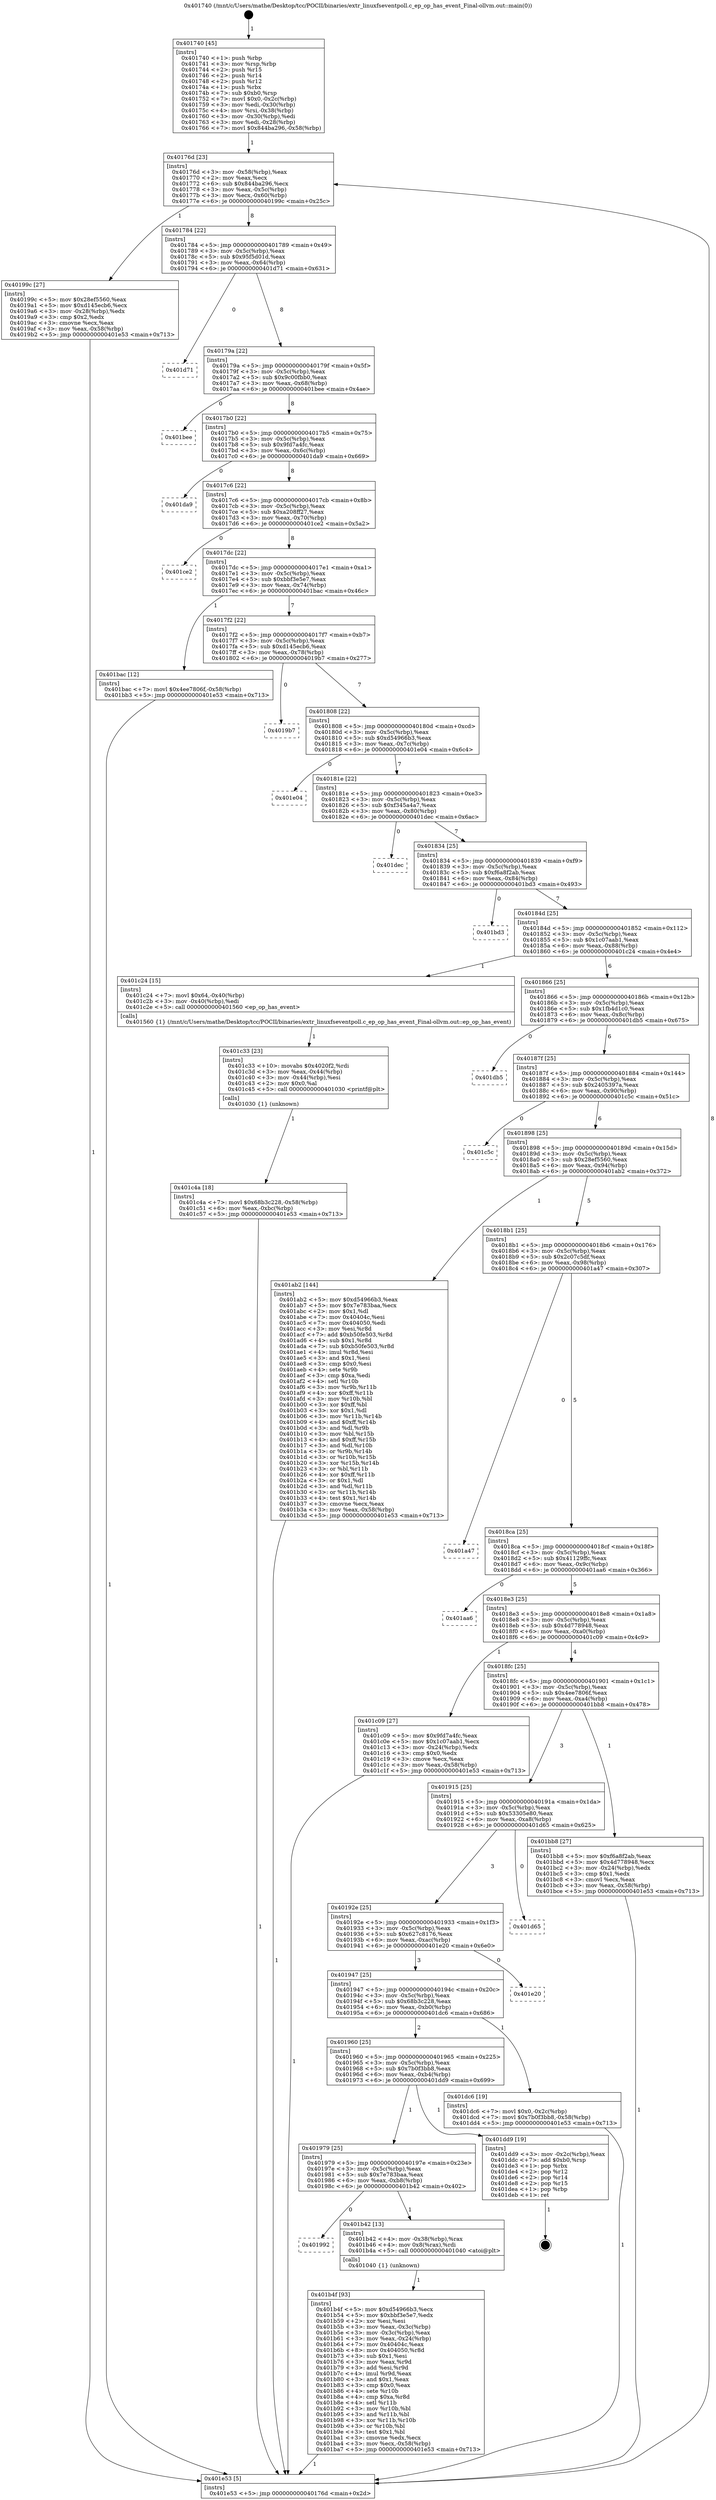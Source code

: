 digraph "0x401740" {
  label = "0x401740 (/mnt/c/Users/mathe/Desktop/tcc/POCII/binaries/extr_linuxfseventpoll.c_ep_op_has_event_Final-ollvm.out::main(0))"
  labelloc = "t"
  node[shape=record]

  Entry [label="",width=0.3,height=0.3,shape=circle,fillcolor=black,style=filled]
  "0x40176d" [label="{
     0x40176d [23]\l
     | [instrs]\l
     &nbsp;&nbsp;0x40176d \<+3\>: mov -0x58(%rbp),%eax\l
     &nbsp;&nbsp;0x401770 \<+2\>: mov %eax,%ecx\l
     &nbsp;&nbsp;0x401772 \<+6\>: sub $0x844ba296,%ecx\l
     &nbsp;&nbsp;0x401778 \<+3\>: mov %eax,-0x5c(%rbp)\l
     &nbsp;&nbsp;0x40177b \<+3\>: mov %ecx,-0x60(%rbp)\l
     &nbsp;&nbsp;0x40177e \<+6\>: je 000000000040199c \<main+0x25c\>\l
  }"]
  "0x40199c" [label="{
     0x40199c [27]\l
     | [instrs]\l
     &nbsp;&nbsp;0x40199c \<+5\>: mov $0x28ef5560,%eax\l
     &nbsp;&nbsp;0x4019a1 \<+5\>: mov $0xd145ecb6,%ecx\l
     &nbsp;&nbsp;0x4019a6 \<+3\>: mov -0x28(%rbp),%edx\l
     &nbsp;&nbsp;0x4019a9 \<+3\>: cmp $0x2,%edx\l
     &nbsp;&nbsp;0x4019ac \<+3\>: cmovne %ecx,%eax\l
     &nbsp;&nbsp;0x4019af \<+3\>: mov %eax,-0x58(%rbp)\l
     &nbsp;&nbsp;0x4019b2 \<+5\>: jmp 0000000000401e53 \<main+0x713\>\l
  }"]
  "0x401784" [label="{
     0x401784 [22]\l
     | [instrs]\l
     &nbsp;&nbsp;0x401784 \<+5\>: jmp 0000000000401789 \<main+0x49\>\l
     &nbsp;&nbsp;0x401789 \<+3\>: mov -0x5c(%rbp),%eax\l
     &nbsp;&nbsp;0x40178c \<+5\>: sub $0x95f5d01d,%eax\l
     &nbsp;&nbsp;0x401791 \<+3\>: mov %eax,-0x64(%rbp)\l
     &nbsp;&nbsp;0x401794 \<+6\>: je 0000000000401d71 \<main+0x631\>\l
  }"]
  "0x401e53" [label="{
     0x401e53 [5]\l
     | [instrs]\l
     &nbsp;&nbsp;0x401e53 \<+5\>: jmp 000000000040176d \<main+0x2d\>\l
  }"]
  "0x401740" [label="{
     0x401740 [45]\l
     | [instrs]\l
     &nbsp;&nbsp;0x401740 \<+1\>: push %rbp\l
     &nbsp;&nbsp;0x401741 \<+3\>: mov %rsp,%rbp\l
     &nbsp;&nbsp;0x401744 \<+2\>: push %r15\l
     &nbsp;&nbsp;0x401746 \<+2\>: push %r14\l
     &nbsp;&nbsp;0x401748 \<+2\>: push %r12\l
     &nbsp;&nbsp;0x40174a \<+1\>: push %rbx\l
     &nbsp;&nbsp;0x40174b \<+7\>: sub $0xb0,%rsp\l
     &nbsp;&nbsp;0x401752 \<+7\>: movl $0x0,-0x2c(%rbp)\l
     &nbsp;&nbsp;0x401759 \<+3\>: mov %edi,-0x30(%rbp)\l
     &nbsp;&nbsp;0x40175c \<+4\>: mov %rsi,-0x38(%rbp)\l
     &nbsp;&nbsp;0x401760 \<+3\>: mov -0x30(%rbp),%edi\l
     &nbsp;&nbsp;0x401763 \<+3\>: mov %edi,-0x28(%rbp)\l
     &nbsp;&nbsp;0x401766 \<+7\>: movl $0x844ba296,-0x58(%rbp)\l
  }"]
  Exit [label="",width=0.3,height=0.3,shape=circle,fillcolor=black,style=filled,peripheries=2]
  "0x401d71" [label="{
     0x401d71\l
  }", style=dashed]
  "0x40179a" [label="{
     0x40179a [22]\l
     | [instrs]\l
     &nbsp;&nbsp;0x40179a \<+5\>: jmp 000000000040179f \<main+0x5f\>\l
     &nbsp;&nbsp;0x40179f \<+3\>: mov -0x5c(%rbp),%eax\l
     &nbsp;&nbsp;0x4017a2 \<+5\>: sub $0x9c00fbb0,%eax\l
     &nbsp;&nbsp;0x4017a7 \<+3\>: mov %eax,-0x68(%rbp)\l
     &nbsp;&nbsp;0x4017aa \<+6\>: je 0000000000401bee \<main+0x4ae\>\l
  }"]
  "0x401c4a" [label="{
     0x401c4a [18]\l
     | [instrs]\l
     &nbsp;&nbsp;0x401c4a \<+7\>: movl $0x68b3c228,-0x58(%rbp)\l
     &nbsp;&nbsp;0x401c51 \<+6\>: mov %eax,-0xbc(%rbp)\l
     &nbsp;&nbsp;0x401c57 \<+5\>: jmp 0000000000401e53 \<main+0x713\>\l
  }"]
  "0x401bee" [label="{
     0x401bee\l
  }", style=dashed]
  "0x4017b0" [label="{
     0x4017b0 [22]\l
     | [instrs]\l
     &nbsp;&nbsp;0x4017b0 \<+5\>: jmp 00000000004017b5 \<main+0x75\>\l
     &nbsp;&nbsp;0x4017b5 \<+3\>: mov -0x5c(%rbp),%eax\l
     &nbsp;&nbsp;0x4017b8 \<+5\>: sub $0x9fd7a4fc,%eax\l
     &nbsp;&nbsp;0x4017bd \<+3\>: mov %eax,-0x6c(%rbp)\l
     &nbsp;&nbsp;0x4017c0 \<+6\>: je 0000000000401da9 \<main+0x669\>\l
  }"]
  "0x401c33" [label="{
     0x401c33 [23]\l
     | [instrs]\l
     &nbsp;&nbsp;0x401c33 \<+10\>: movabs $0x4020f2,%rdi\l
     &nbsp;&nbsp;0x401c3d \<+3\>: mov %eax,-0x44(%rbp)\l
     &nbsp;&nbsp;0x401c40 \<+3\>: mov -0x44(%rbp),%esi\l
     &nbsp;&nbsp;0x401c43 \<+2\>: mov $0x0,%al\l
     &nbsp;&nbsp;0x401c45 \<+5\>: call 0000000000401030 \<printf@plt\>\l
     | [calls]\l
     &nbsp;&nbsp;0x401030 \{1\} (unknown)\l
  }"]
  "0x401da9" [label="{
     0x401da9\l
  }", style=dashed]
  "0x4017c6" [label="{
     0x4017c6 [22]\l
     | [instrs]\l
     &nbsp;&nbsp;0x4017c6 \<+5\>: jmp 00000000004017cb \<main+0x8b\>\l
     &nbsp;&nbsp;0x4017cb \<+3\>: mov -0x5c(%rbp),%eax\l
     &nbsp;&nbsp;0x4017ce \<+5\>: sub $0xa208ff27,%eax\l
     &nbsp;&nbsp;0x4017d3 \<+3\>: mov %eax,-0x70(%rbp)\l
     &nbsp;&nbsp;0x4017d6 \<+6\>: je 0000000000401ce2 \<main+0x5a2\>\l
  }"]
  "0x401b4f" [label="{
     0x401b4f [93]\l
     | [instrs]\l
     &nbsp;&nbsp;0x401b4f \<+5\>: mov $0xd54966b3,%ecx\l
     &nbsp;&nbsp;0x401b54 \<+5\>: mov $0xbbf3e5e7,%edx\l
     &nbsp;&nbsp;0x401b59 \<+2\>: xor %esi,%esi\l
     &nbsp;&nbsp;0x401b5b \<+3\>: mov %eax,-0x3c(%rbp)\l
     &nbsp;&nbsp;0x401b5e \<+3\>: mov -0x3c(%rbp),%eax\l
     &nbsp;&nbsp;0x401b61 \<+3\>: mov %eax,-0x24(%rbp)\l
     &nbsp;&nbsp;0x401b64 \<+7\>: mov 0x40404c,%eax\l
     &nbsp;&nbsp;0x401b6b \<+8\>: mov 0x404050,%r8d\l
     &nbsp;&nbsp;0x401b73 \<+3\>: sub $0x1,%esi\l
     &nbsp;&nbsp;0x401b76 \<+3\>: mov %eax,%r9d\l
     &nbsp;&nbsp;0x401b79 \<+3\>: add %esi,%r9d\l
     &nbsp;&nbsp;0x401b7c \<+4\>: imul %r9d,%eax\l
     &nbsp;&nbsp;0x401b80 \<+3\>: and $0x1,%eax\l
     &nbsp;&nbsp;0x401b83 \<+3\>: cmp $0x0,%eax\l
     &nbsp;&nbsp;0x401b86 \<+4\>: sete %r10b\l
     &nbsp;&nbsp;0x401b8a \<+4\>: cmp $0xa,%r8d\l
     &nbsp;&nbsp;0x401b8e \<+4\>: setl %r11b\l
     &nbsp;&nbsp;0x401b92 \<+3\>: mov %r10b,%bl\l
     &nbsp;&nbsp;0x401b95 \<+3\>: and %r11b,%bl\l
     &nbsp;&nbsp;0x401b98 \<+3\>: xor %r11b,%r10b\l
     &nbsp;&nbsp;0x401b9b \<+3\>: or %r10b,%bl\l
     &nbsp;&nbsp;0x401b9e \<+3\>: test $0x1,%bl\l
     &nbsp;&nbsp;0x401ba1 \<+3\>: cmovne %edx,%ecx\l
     &nbsp;&nbsp;0x401ba4 \<+3\>: mov %ecx,-0x58(%rbp)\l
     &nbsp;&nbsp;0x401ba7 \<+5\>: jmp 0000000000401e53 \<main+0x713\>\l
  }"]
  "0x401ce2" [label="{
     0x401ce2\l
  }", style=dashed]
  "0x4017dc" [label="{
     0x4017dc [22]\l
     | [instrs]\l
     &nbsp;&nbsp;0x4017dc \<+5\>: jmp 00000000004017e1 \<main+0xa1\>\l
     &nbsp;&nbsp;0x4017e1 \<+3\>: mov -0x5c(%rbp),%eax\l
     &nbsp;&nbsp;0x4017e4 \<+5\>: sub $0xbbf3e5e7,%eax\l
     &nbsp;&nbsp;0x4017e9 \<+3\>: mov %eax,-0x74(%rbp)\l
     &nbsp;&nbsp;0x4017ec \<+6\>: je 0000000000401bac \<main+0x46c\>\l
  }"]
  "0x401992" [label="{
     0x401992\l
  }", style=dashed]
  "0x401bac" [label="{
     0x401bac [12]\l
     | [instrs]\l
     &nbsp;&nbsp;0x401bac \<+7\>: movl $0x4ee7806f,-0x58(%rbp)\l
     &nbsp;&nbsp;0x401bb3 \<+5\>: jmp 0000000000401e53 \<main+0x713\>\l
  }"]
  "0x4017f2" [label="{
     0x4017f2 [22]\l
     | [instrs]\l
     &nbsp;&nbsp;0x4017f2 \<+5\>: jmp 00000000004017f7 \<main+0xb7\>\l
     &nbsp;&nbsp;0x4017f7 \<+3\>: mov -0x5c(%rbp),%eax\l
     &nbsp;&nbsp;0x4017fa \<+5\>: sub $0xd145ecb6,%eax\l
     &nbsp;&nbsp;0x4017ff \<+3\>: mov %eax,-0x78(%rbp)\l
     &nbsp;&nbsp;0x401802 \<+6\>: je 00000000004019b7 \<main+0x277\>\l
  }"]
  "0x401b42" [label="{
     0x401b42 [13]\l
     | [instrs]\l
     &nbsp;&nbsp;0x401b42 \<+4\>: mov -0x38(%rbp),%rax\l
     &nbsp;&nbsp;0x401b46 \<+4\>: mov 0x8(%rax),%rdi\l
     &nbsp;&nbsp;0x401b4a \<+5\>: call 0000000000401040 \<atoi@plt\>\l
     | [calls]\l
     &nbsp;&nbsp;0x401040 \{1\} (unknown)\l
  }"]
  "0x4019b7" [label="{
     0x4019b7\l
  }", style=dashed]
  "0x401808" [label="{
     0x401808 [22]\l
     | [instrs]\l
     &nbsp;&nbsp;0x401808 \<+5\>: jmp 000000000040180d \<main+0xcd\>\l
     &nbsp;&nbsp;0x40180d \<+3\>: mov -0x5c(%rbp),%eax\l
     &nbsp;&nbsp;0x401810 \<+5\>: sub $0xd54966b3,%eax\l
     &nbsp;&nbsp;0x401815 \<+3\>: mov %eax,-0x7c(%rbp)\l
     &nbsp;&nbsp;0x401818 \<+6\>: je 0000000000401e04 \<main+0x6c4\>\l
  }"]
  "0x401979" [label="{
     0x401979 [25]\l
     | [instrs]\l
     &nbsp;&nbsp;0x401979 \<+5\>: jmp 000000000040197e \<main+0x23e\>\l
     &nbsp;&nbsp;0x40197e \<+3\>: mov -0x5c(%rbp),%eax\l
     &nbsp;&nbsp;0x401981 \<+5\>: sub $0x7e783baa,%eax\l
     &nbsp;&nbsp;0x401986 \<+6\>: mov %eax,-0xb8(%rbp)\l
     &nbsp;&nbsp;0x40198c \<+6\>: je 0000000000401b42 \<main+0x402\>\l
  }"]
  "0x401e04" [label="{
     0x401e04\l
  }", style=dashed]
  "0x40181e" [label="{
     0x40181e [22]\l
     | [instrs]\l
     &nbsp;&nbsp;0x40181e \<+5\>: jmp 0000000000401823 \<main+0xe3\>\l
     &nbsp;&nbsp;0x401823 \<+3\>: mov -0x5c(%rbp),%eax\l
     &nbsp;&nbsp;0x401826 \<+5\>: sub $0xf345a4a7,%eax\l
     &nbsp;&nbsp;0x40182b \<+3\>: mov %eax,-0x80(%rbp)\l
     &nbsp;&nbsp;0x40182e \<+6\>: je 0000000000401dec \<main+0x6ac\>\l
  }"]
  "0x401dd9" [label="{
     0x401dd9 [19]\l
     | [instrs]\l
     &nbsp;&nbsp;0x401dd9 \<+3\>: mov -0x2c(%rbp),%eax\l
     &nbsp;&nbsp;0x401ddc \<+7\>: add $0xb0,%rsp\l
     &nbsp;&nbsp;0x401de3 \<+1\>: pop %rbx\l
     &nbsp;&nbsp;0x401de4 \<+2\>: pop %r12\l
     &nbsp;&nbsp;0x401de6 \<+2\>: pop %r14\l
     &nbsp;&nbsp;0x401de8 \<+2\>: pop %r15\l
     &nbsp;&nbsp;0x401dea \<+1\>: pop %rbp\l
     &nbsp;&nbsp;0x401deb \<+1\>: ret\l
  }"]
  "0x401dec" [label="{
     0x401dec\l
  }", style=dashed]
  "0x401834" [label="{
     0x401834 [25]\l
     | [instrs]\l
     &nbsp;&nbsp;0x401834 \<+5\>: jmp 0000000000401839 \<main+0xf9\>\l
     &nbsp;&nbsp;0x401839 \<+3\>: mov -0x5c(%rbp),%eax\l
     &nbsp;&nbsp;0x40183c \<+5\>: sub $0xf6a8f2ab,%eax\l
     &nbsp;&nbsp;0x401841 \<+6\>: mov %eax,-0x84(%rbp)\l
     &nbsp;&nbsp;0x401847 \<+6\>: je 0000000000401bd3 \<main+0x493\>\l
  }"]
  "0x401960" [label="{
     0x401960 [25]\l
     | [instrs]\l
     &nbsp;&nbsp;0x401960 \<+5\>: jmp 0000000000401965 \<main+0x225\>\l
     &nbsp;&nbsp;0x401965 \<+3\>: mov -0x5c(%rbp),%eax\l
     &nbsp;&nbsp;0x401968 \<+5\>: sub $0x7b0f3bb8,%eax\l
     &nbsp;&nbsp;0x40196d \<+6\>: mov %eax,-0xb4(%rbp)\l
     &nbsp;&nbsp;0x401973 \<+6\>: je 0000000000401dd9 \<main+0x699\>\l
  }"]
  "0x401bd3" [label="{
     0x401bd3\l
  }", style=dashed]
  "0x40184d" [label="{
     0x40184d [25]\l
     | [instrs]\l
     &nbsp;&nbsp;0x40184d \<+5\>: jmp 0000000000401852 \<main+0x112\>\l
     &nbsp;&nbsp;0x401852 \<+3\>: mov -0x5c(%rbp),%eax\l
     &nbsp;&nbsp;0x401855 \<+5\>: sub $0x1c07aab1,%eax\l
     &nbsp;&nbsp;0x40185a \<+6\>: mov %eax,-0x88(%rbp)\l
     &nbsp;&nbsp;0x401860 \<+6\>: je 0000000000401c24 \<main+0x4e4\>\l
  }"]
  "0x401dc6" [label="{
     0x401dc6 [19]\l
     | [instrs]\l
     &nbsp;&nbsp;0x401dc6 \<+7\>: movl $0x0,-0x2c(%rbp)\l
     &nbsp;&nbsp;0x401dcd \<+7\>: movl $0x7b0f3bb8,-0x58(%rbp)\l
     &nbsp;&nbsp;0x401dd4 \<+5\>: jmp 0000000000401e53 \<main+0x713\>\l
  }"]
  "0x401c24" [label="{
     0x401c24 [15]\l
     | [instrs]\l
     &nbsp;&nbsp;0x401c24 \<+7\>: movl $0x64,-0x40(%rbp)\l
     &nbsp;&nbsp;0x401c2b \<+3\>: mov -0x40(%rbp),%edi\l
     &nbsp;&nbsp;0x401c2e \<+5\>: call 0000000000401560 \<ep_op_has_event\>\l
     | [calls]\l
     &nbsp;&nbsp;0x401560 \{1\} (/mnt/c/Users/mathe/Desktop/tcc/POCII/binaries/extr_linuxfseventpoll.c_ep_op_has_event_Final-ollvm.out::ep_op_has_event)\l
  }"]
  "0x401866" [label="{
     0x401866 [25]\l
     | [instrs]\l
     &nbsp;&nbsp;0x401866 \<+5\>: jmp 000000000040186b \<main+0x12b\>\l
     &nbsp;&nbsp;0x40186b \<+3\>: mov -0x5c(%rbp),%eax\l
     &nbsp;&nbsp;0x40186e \<+5\>: sub $0x1fb4d1c0,%eax\l
     &nbsp;&nbsp;0x401873 \<+6\>: mov %eax,-0x8c(%rbp)\l
     &nbsp;&nbsp;0x401879 \<+6\>: je 0000000000401db5 \<main+0x675\>\l
  }"]
  "0x401947" [label="{
     0x401947 [25]\l
     | [instrs]\l
     &nbsp;&nbsp;0x401947 \<+5\>: jmp 000000000040194c \<main+0x20c\>\l
     &nbsp;&nbsp;0x40194c \<+3\>: mov -0x5c(%rbp),%eax\l
     &nbsp;&nbsp;0x40194f \<+5\>: sub $0x68b3c228,%eax\l
     &nbsp;&nbsp;0x401954 \<+6\>: mov %eax,-0xb0(%rbp)\l
     &nbsp;&nbsp;0x40195a \<+6\>: je 0000000000401dc6 \<main+0x686\>\l
  }"]
  "0x401db5" [label="{
     0x401db5\l
  }", style=dashed]
  "0x40187f" [label="{
     0x40187f [25]\l
     | [instrs]\l
     &nbsp;&nbsp;0x40187f \<+5\>: jmp 0000000000401884 \<main+0x144\>\l
     &nbsp;&nbsp;0x401884 \<+3\>: mov -0x5c(%rbp),%eax\l
     &nbsp;&nbsp;0x401887 \<+5\>: sub $0x2405397a,%eax\l
     &nbsp;&nbsp;0x40188c \<+6\>: mov %eax,-0x90(%rbp)\l
     &nbsp;&nbsp;0x401892 \<+6\>: je 0000000000401c5c \<main+0x51c\>\l
  }"]
  "0x401e20" [label="{
     0x401e20\l
  }", style=dashed]
  "0x401c5c" [label="{
     0x401c5c\l
  }", style=dashed]
  "0x401898" [label="{
     0x401898 [25]\l
     | [instrs]\l
     &nbsp;&nbsp;0x401898 \<+5\>: jmp 000000000040189d \<main+0x15d\>\l
     &nbsp;&nbsp;0x40189d \<+3\>: mov -0x5c(%rbp),%eax\l
     &nbsp;&nbsp;0x4018a0 \<+5\>: sub $0x28ef5560,%eax\l
     &nbsp;&nbsp;0x4018a5 \<+6\>: mov %eax,-0x94(%rbp)\l
     &nbsp;&nbsp;0x4018ab \<+6\>: je 0000000000401ab2 \<main+0x372\>\l
  }"]
  "0x40192e" [label="{
     0x40192e [25]\l
     | [instrs]\l
     &nbsp;&nbsp;0x40192e \<+5\>: jmp 0000000000401933 \<main+0x1f3\>\l
     &nbsp;&nbsp;0x401933 \<+3\>: mov -0x5c(%rbp),%eax\l
     &nbsp;&nbsp;0x401936 \<+5\>: sub $0x627c8176,%eax\l
     &nbsp;&nbsp;0x40193b \<+6\>: mov %eax,-0xac(%rbp)\l
     &nbsp;&nbsp;0x401941 \<+6\>: je 0000000000401e20 \<main+0x6e0\>\l
  }"]
  "0x401ab2" [label="{
     0x401ab2 [144]\l
     | [instrs]\l
     &nbsp;&nbsp;0x401ab2 \<+5\>: mov $0xd54966b3,%eax\l
     &nbsp;&nbsp;0x401ab7 \<+5\>: mov $0x7e783baa,%ecx\l
     &nbsp;&nbsp;0x401abc \<+2\>: mov $0x1,%dl\l
     &nbsp;&nbsp;0x401abe \<+7\>: mov 0x40404c,%esi\l
     &nbsp;&nbsp;0x401ac5 \<+7\>: mov 0x404050,%edi\l
     &nbsp;&nbsp;0x401acc \<+3\>: mov %esi,%r8d\l
     &nbsp;&nbsp;0x401acf \<+7\>: add $0xb50fe503,%r8d\l
     &nbsp;&nbsp;0x401ad6 \<+4\>: sub $0x1,%r8d\l
     &nbsp;&nbsp;0x401ada \<+7\>: sub $0xb50fe503,%r8d\l
     &nbsp;&nbsp;0x401ae1 \<+4\>: imul %r8d,%esi\l
     &nbsp;&nbsp;0x401ae5 \<+3\>: and $0x1,%esi\l
     &nbsp;&nbsp;0x401ae8 \<+3\>: cmp $0x0,%esi\l
     &nbsp;&nbsp;0x401aeb \<+4\>: sete %r9b\l
     &nbsp;&nbsp;0x401aef \<+3\>: cmp $0xa,%edi\l
     &nbsp;&nbsp;0x401af2 \<+4\>: setl %r10b\l
     &nbsp;&nbsp;0x401af6 \<+3\>: mov %r9b,%r11b\l
     &nbsp;&nbsp;0x401af9 \<+4\>: xor $0xff,%r11b\l
     &nbsp;&nbsp;0x401afd \<+3\>: mov %r10b,%bl\l
     &nbsp;&nbsp;0x401b00 \<+3\>: xor $0xff,%bl\l
     &nbsp;&nbsp;0x401b03 \<+3\>: xor $0x1,%dl\l
     &nbsp;&nbsp;0x401b06 \<+3\>: mov %r11b,%r14b\l
     &nbsp;&nbsp;0x401b09 \<+4\>: and $0xff,%r14b\l
     &nbsp;&nbsp;0x401b0d \<+3\>: and %dl,%r9b\l
     &nbsp;&nbsp;0x401b10 \<+3\>: mov %bl,%r15b\l
     &nbsp;&nbsp;0x401b13 \<+4\>: and $0xff,%r15b\l
     &nbsp;&nbsp;0x401b17 \<+3\>: and %dl,%r10b\l
     &nbsp;&nbsp;0x401b1a \<+3\>: or %r9b,%r14b\l
     &nbsp;&nbsp;0x401b1d \<+3\>: or %r10b,%r15b\l
     &nbsp;&nbsp;0x401b20 \<+3\>: xor %r15b,%r14b\l
     &nbsp;&nbsp;0x401b23 \<+3\>: or %bl,%r11b\l
     &nbsp;&nbsp;0x401b26 \<+4\>: xor $0xff,%r11b\l
     &nbsp;&nbsp;0x401b2a \<+3\>: or $0x1,%dl\l
     &nbsp;&nbsp;0x401b2d \<+3\>: and %dl,%r11b\l
     &nbsp;&nbsp;0x401b30 \<+3\>: or %r11b,%r14b\l
     &nbsp;&nbsp;0x401b33 \<+4\>: test $0x1,%r14b\l
     &nbsp;&nbsp;0x401b37 \<+3\>: cmovne %ecx,%eax\l
     &nbsp;&nbsp;0x401b3a \<+3\>: mov %eax,-0x58(%rbp)\l
     &nbsp;&nbsp;0x401b3d \<+5\>: jmp 0000000000401e53 \<main+0x713\>\l
  }"]
  "0x4018b1" [label="{
     0x4018b1 [25]\l
     | [instrs]\l
     &nbsp;&nbsp;0x4018b1 \<+5\>: jmp 00000000004018b6 \<main+0x176\>\l
     &nbsp;&nbsp;0x4018b6 \<+3\>: mov -0x5c(%rbp),%eax\l
     &nbsp;&nbsp;0x4018b9 \<+5\>: sub $0x2c07c5df,%eax\l
     &nbsp;&nbsp;0x4018be \<+6\>: mov %eax,-0x98(%rbp)\l
     &nbsp;&nbsp;0x4018c4 \<+6\>: je 0000000000401a47 \<main+0x307\>\l
  }"]
  "0x401d65" [label="{
     0x401d65\l
  }", style=dashed]
  "0x401a47" [label="{
     0x401a47\l
  }", style=dashed]
  "0x4018ca" [label="{
     0x4018ca [25]\l
     | [instrs]\l
     &nbsp;&nbsp;0x4018ca \<+5\>: jmp 00000000004018cf \<main+0x18f\>\l
     &nbsp;&nbsp;0x4018cf \<+3\>: mov -0x5c(%rbp),%eax\l
     &nbsp;&nbsp;0x4018d2 \<+5\>: sub $0x41129ffc,%eax\l
     &nbsp;&nbsp;0x4018d7 \<+6\>: mov %eax,-0x9c(%rbp)\l
     &nbsp;&nbsp;0x4018dd \<+6\>: je 0000000000401aa6 \<main+0x366\>\l
  }"]
  "0x401915" [label="{
     0x401915 [25]\l
     | [instrs]\l
     &nbsp;&nbsp;0x401915 \<+5\>: jmp 000000000040191a \<main+0x1da\>\l
     &nbsp;&nbsp;0x40191a \<+3\>: mov -0x5c(%rbp),%eax\l
     &nbsp;&nbsp;0x40191d \<+5\>: sub $0x53305e80,%eax\l
     &nbsp;&nbsp;0x401922 \<+6\>: mov %eax,-0xa8(%rbp)\l
     &nbsp;&nbsp;0x401928 \<+6\>: je 0000000000401d65 \<main+0x625\>\l
  }"]
  "0x401aa6" [label="{
     0x401aa6\l
  }", style=dashed]
  "0x4018e3" [label="{
     0x4018e3 [25]\l
     | [instrs]\l
     &nbsp;&nbsp;0x4018e3 \<+5\>: jmp 00000000004018e8 \<main+0x1a8\>\l
     &nbsp;&nbsp;0x4018e8 \<+3\>: mov -0x5c(%rbp),%eax\l
     &nbsp;&nbsp;0x4018eb \<+5\>: sub $0x4d778948,%eax\l
     &nbsp;&nbsp;0x4018f0 \<+6\>: mov %eax,-0xa0(%rbp)\l
     &nbsp;&nbsp;0x4018f6 \<+6\>: je 0000000000401c09 \<main+0x4c9\>\l
  }"]
  "0x401bb8" [label="{
     0x401bb8 [27]\l
     | [instrs]\l
     &nbsp;&nbsp;0x401bb8 \<+5\>: mov $0xf6a8f2ab,%eax\l
     &nbsp;&nbsp;0x401bbd \<+5\>: mov $0x4d778948,%ecx\l
     &nbsp;&nbsp;0x401bc2 \<+3\>: mov -0x24(%rbp),%edx\l
     &nbsp;&nbsp;0x401bc5 \<+3\>: cmp $0x1,%edx\l
     &nbsp;&nbsp;0x401bc8 \<+3\>: cmovl %ecx,%eax\l
     &nbsp;&nbsp;0x401bcb \<+3\>: mov %eax,-0x58(%rbp)\l
     &nbsp;&nbsp;0x401bce \<+5\>: jmp 0000000000401e53 \<main+0x713\>\l
  }"]
  "0x401c09" [label="{
     0x401c09 [27]\l
     | [instrs]\l
     &nbsp;&nbsp;0x401c09 \<+5\>: mov $0x9fd7a4fc,%eax\l
     &nbsp;&nbsp;0x401c0e \<+5\>: mov $0x1c07aab1,%ecx\l
     &nbsp;&nbsp;0x401c13 \<+3\>: mov -0x24(%rbp),%edx\l
     &nbsp;&nbsp;0x401c16 \<+3\>: cmp $0x0,%edx\l
     &nbsp;&nbsp;0x401c19 \<+3\>: cmove %ecx,%eax\l
     &nbsp;&nbsp;0x401c1c \<+3\>: mov %eax,-0x58(%rbp)\l
     &nbsp;&nbsp;0x401c1f \<+5\>: jmp 0000000000401e53 \<main+0x713\>\l
  }"]
  "0x4018fc" [label="{
     0x4018fc [25]\l
     | [instrs]\l
     &nbsp;&nbsp;0x4018fc \<+5\>: jmp 0000000000401901 \<main+0x1c1\>\l
     &nbsp;&nbsp;0x401901 \<+3\>: mov -0x5c(%rbp),%eax\l
     &nbsp;&nbsp;0x401904 \<+5\>: sub $0x4ee7806f,%eax\l
     &nbsp;&nbsp;0x401909 \<+6\>: mov %eax,-0xa4(%rbp)\l
     &nbsp;&nbsp;0x40190f \<+6\>: je 0000000000401bb8 \<main+0x478\>\l
  }"]
  Entry -> "0x401740" [label=" 1"]
  "0x40176d" -> "0x40199c" [label=" 1"]
  "0x40176d" -> "0x401784" [label=" 8"]
  "0x40199c" -> "0x401e53" [label=" 1"]
  "0x401740" -> "0x40176d" [label=" 1"]
  "0x401e53" -> "0x40176d" [label=" 8"]
  "0x401dd9" -> Exit [label=" 1"]
  "0x401784" -> "0x401d71" [label=" 0"]
  "0x401784" -> "0x40179a" [label=" 8"]
  "0x401dc6" -> "0x401e53" [label=" 1"]
  "0x40179a" -> "0x401bee" [label=" 0"]
  "0x40179a" -> "0x4017b0" [label=" 8"]
  "0x401c4a" -> "0x401e53" [label=" 1"]
  "0x4017b0" -> "0x401da9" [label=" 0"]
  "0x4017b0" -> "0x4017c6" [label=" 8"]
  "0x401c33" -> "0x401c4a" [label=" 1"]
  "0x4017c6" -> "0x401ce2" [label=" 0"]
  "0x4017c6" -> "0x4017dc" [label=" 8"]
  "0x401c24" -> "0x401c33" [label=" 1"]
  "0x4017dc" -> "0x401bac" [label=" 1"]
  "0x4017dc" -> "0x4017f2" [label=" 7"]
  "0x401c09" -> "0x401e53" [label=" 1"]
  "0x4017f2" -> "0x4019b7" [label=" 0"]
  "0x4017f2" -> "0x401808" [label=" 7"]
  "0x401bb8" -> "0x401e53" [label=" 1"]
  "0x401808" -> "0x401e04" [label=" 0"]
  "0x401808" -> "0x40181e" [label=" 7"]
  "0x401b4f" -> "0x401e53" [label=" 1"]
  "0x40181e" -> "0x401dec" [label=" 0"]
  "0x40181e" -> "0x401834" [label=" 7"]
  "0x401b42" -> "0x401b4f" [label=" 1"]
  "0x401834" -> "0x401bd3" [label=" 0"]
  "0x401834" -> "0x40184d" [label=" 7"]
  "0x401979" -> "0x401b42" [label=" 1"]
  "0x40184d" -> "0x401c24" [label=" 1"]
  "0x40184d" -> "0x401866" [label=" 6"]
  "0x401bac" -> "0x401e53" [label=" 1"]
  "0x401866" -> "0x401db5" [label=" 0"]
  "0x401866" -> "0x40187f" [label=" 6"]
  "0x401960" -> "0x401dd9" [label=" 1"]
  "0x40187f" -> "0x401c5c" [label=" 0"]
  "0x40187f" -> "0x401898" [label=" 6"]
  "0x401979" -> "0x401992" [label=" 0"]
  "0x401898" -> "0x401ab2" [label=" 1"]
  "0x401898" -> "0x4018b1" [label=" 5"]
  "0x401ab2" -> "0x401e53" [label=" 1"]
  "0x401947" -> "0x401dc6" [label=" 1"]
  "0x4018b1" -> "0x401a47" [label=" 0"]
  "0x4018b1" -> "0x4018ca" [label=" 5"]
  "0x401960" -> "0x401979" [label=" 1"]
  "0x4018ca" -> "0x401aa6" [label=" 0"]
  "0x4018ca" -> "0x4018e3" [label=" 5"]
  "0x40192e" -> "0x401e20" [label=" 0"]
  "0x4018e3" -> "0x401c09" [label=" 1"]
  "0x4018e3" -> "0x4018fc" [label=" 4"]
  "0x401947" -> "0x401960" [label=" 2"]
  "0x4018fc" -> "0x401bb8" [label=" 1"]
  "0x4018fc" -> "0x401915" [label=" 3"]
  "0x40192e" -> "0x401947" [label=" 3"]
  "0x401915" -> "0x401d65" [label=" 0"]
  "0x401915" -> "0x40192e" [label=" 3"]
}
